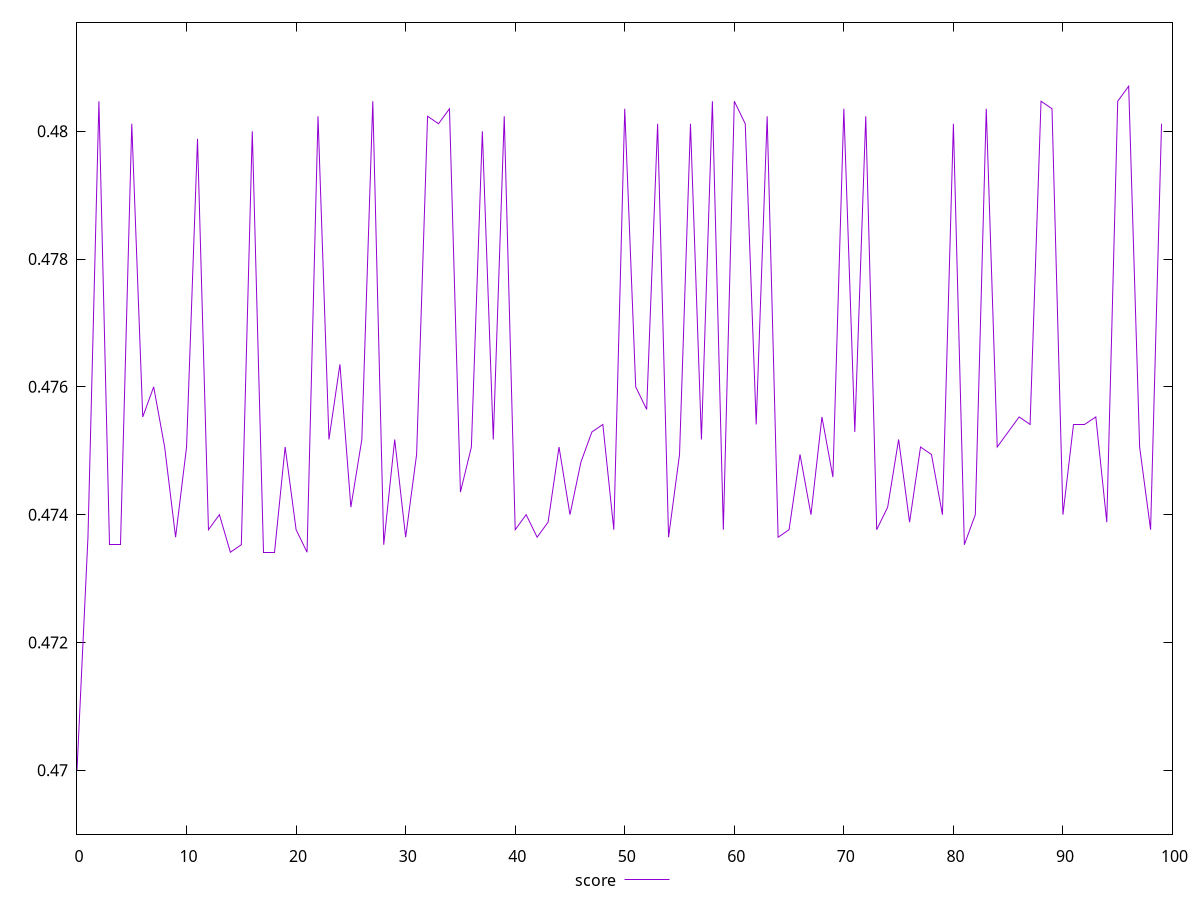 reset
set terminal svg size 640, 490 enhanced background rgb 'white'
set output "reprap/render-blocking-resources/samples/pages+cached/score/values.svg"

$score <<EOF
0 0.47
1 0.4736470588235294
2 0.4804705882352941
3 0.47352941176470587
4 0.47352941176470587
5 0.48011764705882354
6 0.47552941176470587
7 0.476
8 0.47505882352941176
9 0.4736470588235294
10 0.47505882352941176
11 0.4798823529411765
12 0.4737647058823529
13 0.474
14 0.47341176470588237
15 0.47352941176470587
16 0.48
17 0.47341176470588237
18 0.47341176470588237
19 0.47505882352941176
20 0.4737647058823529
21 0.47341176470588237
22 0.48023529411764704
23 0.4751764705882353
24 0.4763529411764706
25 0.47411764705882353
26 0.4751764705882353
27 0.4804705882352941
28 0.47352941176470587
29 0.4751764705882353
30 0.4736470588235294
31 0.47494117647058826
32 0.48023529411764704
33 0.48011764705882354
34 0.4803529411764706
35 0.4743529411764706
36 0.47505882352941176
37 0.48
38 0.4751764705882353
39 0.48023529411764704
40 0.4737647058823529
41 0.474
42 0.4736470588235294
43 0.4738823529411765
44 0.47505882352941176
45 0.474
46 0.4748235294117647
47 0.4752941176470588
48 0.47541176470588237
49 0.4737647058823529
50 0.4803529411764706
51 0.476
52 0.4756470588235294
53 0.48011764705882354
54 0.4736470588235294
55 0.47494117647058826
56 0.48011764705882354
57 0.4751764705882353
58 0.4804705882352941
59 0.4737647058823529
60 0.4804705882352941
61 0.48011764705882354
62 0.47541176470588237
63 0.48023529411764704
64 0.4736470588235294
65 0.4737647058823529
66 0.47494117647058826
67 0.474
68 0.47552941176470587
69 0.47458823529411764
70 0.4803529411764706
71 0.4752941176470588
72 0.48023529411764704
73 0.4737647058823529
74 0.47411764705882353
75 0.4751764705882353
76 0.4738823529411765
77 0.47505882352941176
78 0.47494117647058826
79 0.474
80 0.48011764705882354
81 0.47352941176470587
82 0.474
83 0.4803529411764706
84 0.47505882352941176
85 0.4752941176470588
86 0.47552941176470587
87 0.47541176470588237
88 0.4804705882352941
89 0.4803529411764706
90 0.474
91 0.47541176470588237
92 0.47541176470588237
93 0.47552941176470587
94 0.4738823529411765
95 0.4804705882352941
96 0.4807058823529412
97 0.47505882352941176
98 0.4737647058823529
99 0.48011764705882354
EOF

set key outside below
set yrange [0.469:0.4817058823529412]

plot \
  $score title "score" with line, \


reset